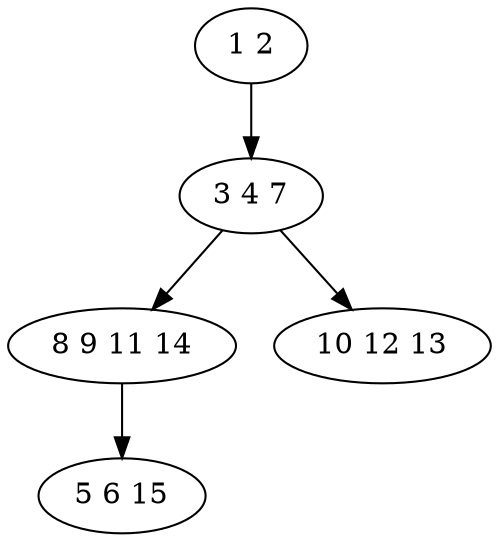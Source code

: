 digraph true_tree {
	"0" -> "1"
	"1" -> "2"
	"2" -> "3"
	"1" -> "4"
	"0" [label="1 2"];
	"1" [label="3 4 7"];
	"2" [label="8 9 11 14"];
	"3" [label="5 6 15"];
	"4" [label="10 12 13"];
}
